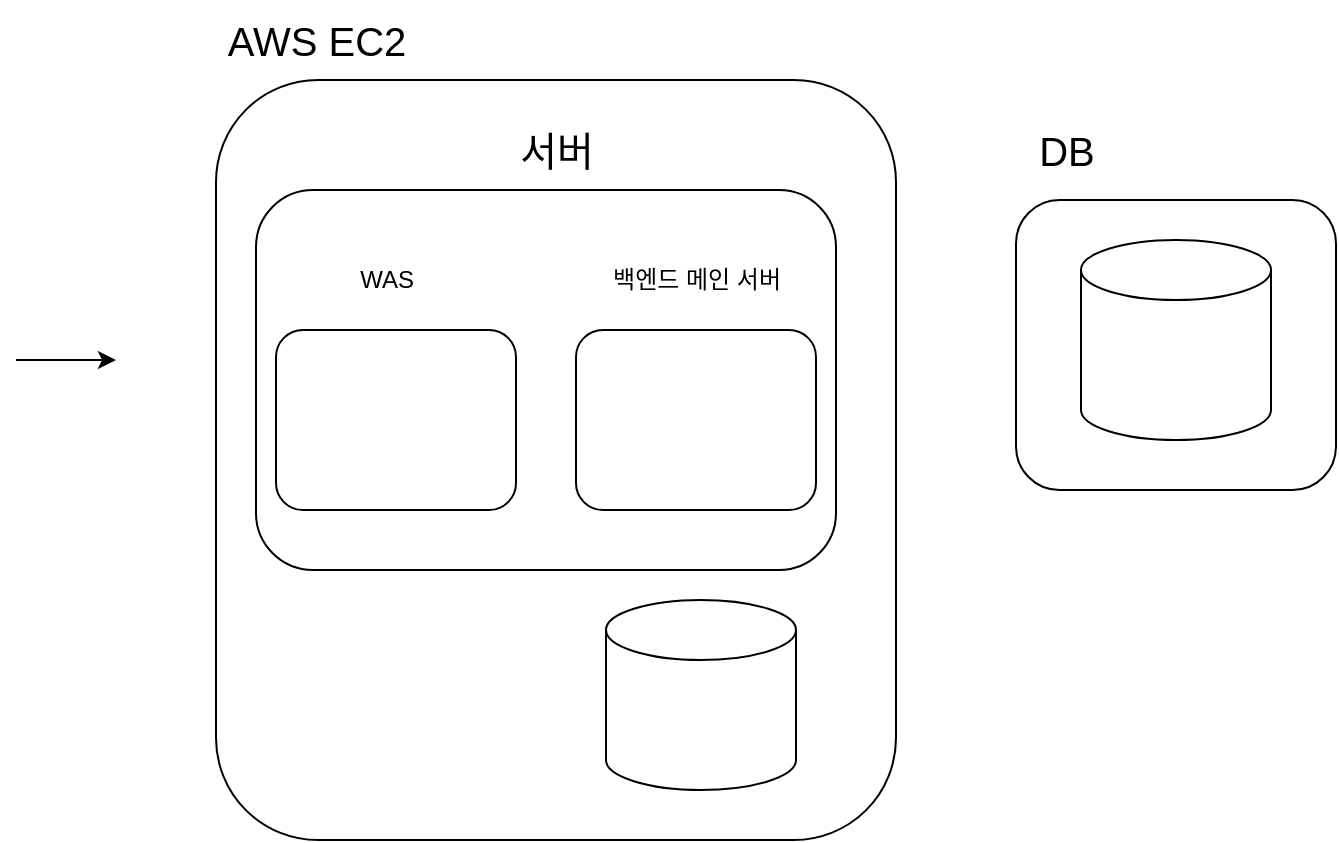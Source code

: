 <mxfile version="25.0.0">
  <diagram name="페이지-1" id="Sq8FgXWg_lhPtDDudUFp">
    <mxGraphModel dx="1578" dy="908" grid="1" gridSize="10" guides="1" tooltips="1" connect="1" arrows="1" fold="1" page="1" pageScale="1" pageWidth="827" pageHeight="1169" math="0" shadow="0">
      <root>
        <mxCell id="0" />
        <mxCell id="1" parent="0" />
        <mxCell id="IkT7S4ouV2nKcYeQMEo2-21" value="" style="rounded=1;whiteSpace=wrap;html=1;" vertex="1" parent="1">
          <mxGeometry x="170" y="190" width="340" height="380" as="geometry" />
        </mxCell>
        <mxCell id="IkT7S4ouV2nKcYeQMEo2-1" value="" style="rounded=1;whiteSpace=wrap;html=1;" vertex="1" parent="1">
          <mxGeometry x="190" y="245" width="290" height="190" as="geometry" />
        </mxCell>
        <mxCell id="IkT7S4ouV2nKcYeQMEo2-2" value="" style="rounded=1;whiteSpace=wrap;html=1;" vertex="1" parent="1">
          <mxGeometry x="570" y="250" width="160" height="145" as="geometry" />
        </mxCell>
        <mxCell id="IkT7S4ouV2nKcYeQMEo2-3" value="&lt;font style=&quot;font-size: 20px;&quot;&gt;서버&lt;/font&gt;" style="text;html=1;align=center;verticalAlign=middle;resizable=0;points=[];autosize=1;strokeColor=none;fillColor=none;" vertex="1" parent="1">
          <mxGeometry x="310" y="205" width="60" height="40" as="geometry" />
        </mxCell>
        <mxCell id="IkT7S4ouV2nKcYeQMEo2-4" value="&lt;font style=&quot;font-size: 20px;&quot;&gt;DB&lt;/font&gt;" style="text;html=1;align=center;verticalAlign=middle;resizable=0;points=[];autosize=1;strokeColor=none;fillColor=none;" vertex="1" parent="1">
          <mxGeometry x="570" y="205" width="50" height="40" as="geometry" />
        </mxCell>
        <mxCell id="IkT7S4ouV2nKcYeQMEo2-5" value="" style="rounded=1;whiteSpace=wrap;html=1;" vertex="1" parent="1">
          <mxGeometry x="200" y="315" width="120" height="90" as="geometry" />
        </mxCell>
        <mxCell id="IkT7S4ouV2nKcYeQMEo2-6" value="WAS" style="text;html=1;align=center;verticalAlign=middle;resizable=0;points=[];autosize=1;strokeColor=none;fillColor=none;" vertex="1" parent="1">
          <mxGeometry x="230" y="275" width="50" height="30" as="geometry" />
        </mxCell>
        <mxCell id="IkT7S4ouV2nKcYeQMEo2-7" value="" style="rounded=1;whiteSpace=wrap;html=1;" vertex="1" parent="1">
          <mxGeometry x="350" y="315" width="120" height="90" as="geometry" />
        </mxCell>
        <mxCell id="IkT7S4ouV2nKcYeQMEo2-8" value="백엔드 메인 서버" style="text;html=1;align=center;verticalAlign=middle;resizable=0;points=[];autosize=1;strokeColor=none;fillColor=none;" vertex="1" parent="1">
          <mxGeometry x="360" y="275" width="100" height="30" as="geometry" />
        </mxCell>
        <mxCell id="IkT7S4ouV2nKcYeQMEo2-11" value="" style="shape=cylinder3;whiteSpace=wrap;html=1;boundedLbl=1;backgroundOutline=1;size=15;" vertex="1" parent="1">
          <mxGeometry x="365" y="450" width="95" height="95" as="geometry" />
        </mxCell>
        <mxCell id="IkT7S4ouV2nKcYeQMEo2-12" value="" style="shape=cylinder3;whiteSpace=wrap;html=1;boundedLbl=1;backgroundOutline=1;size=15;" vertex="1" parent="1">
          <mxGeometry x="602.5" y="270" width="95" height="100" as="geometry" />
        </mxCell>
        <mxCell id="IkT7S4ouV2nKcYeQMEo2-16" value="" style="endArrow=classic;html=1;rounded=0;" edge="1" parent="1">
          <mxGeometry width="50" height="50" relative="1" as="geometry">
            <mxPoint x="70" y="330" as="sourcePoint" />
            <mxPoint x="120" y="330" as="targetPoint" />
          </mxGeometry>
        </mxCell>
        <mxCell id="IkT7S4ouV2nKcYeQMEo2-22" value="&lt;span style=&quot;font-size: 20px;&quot;&gt;AWS EC2&lt;/span&gt;" style="text;html=1;align=center;verticalAlign=middle;resizable=0;points=[];autosize=1;strokeColor=none;fillColor=none;" vertex="1" parent="1">
          <mxGeometry x="165" y="150" width="110" height="40" as="geometry" />
        </mxCell>
      </root>
    </mxGraphModel>
  </diagram>
</mxfile>
